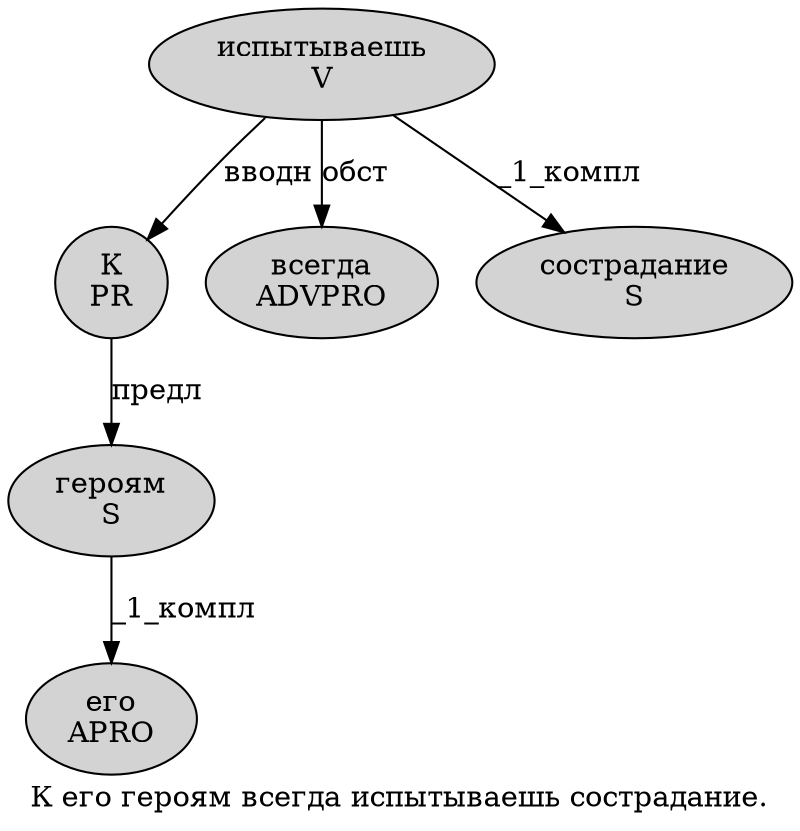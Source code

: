 digraph SENTENCE_292 {
	graph [label="К его героям всегда испытываешь сострадание."]
	node [style=filled]
		0 [label="К
PR" color="" fillcolor=lightgray penwidth=1 shape=ellipse]
		1 [label="его
APRO" color="" fillcolor=lightgray penwidth=1 shape=ellipse]
		2 [label="героям
S" color="" fillcolor=lightgray penwidth=1 shape=ellipse]
		3 [label="всегда
ADVPRO" color="" fillcolor=lightgray penwidth=1 shape=ellipse]
		4 [label="испытываешь
V" color="" fillcolor=lightgray penwidth=1 shape=ellipse]
		5 [label="сострадание
S" color="" fillcolor=lightgray penwidth=1 shape=ellipse]
			2 -> 1 [label="_1_компл"]
			0 -> 2 [label="предл"]
			4 -> 0 [label="вводн"]
			4 -> 3 [label="обст"]
			4 -> 5 [label="_1_компл"]
}